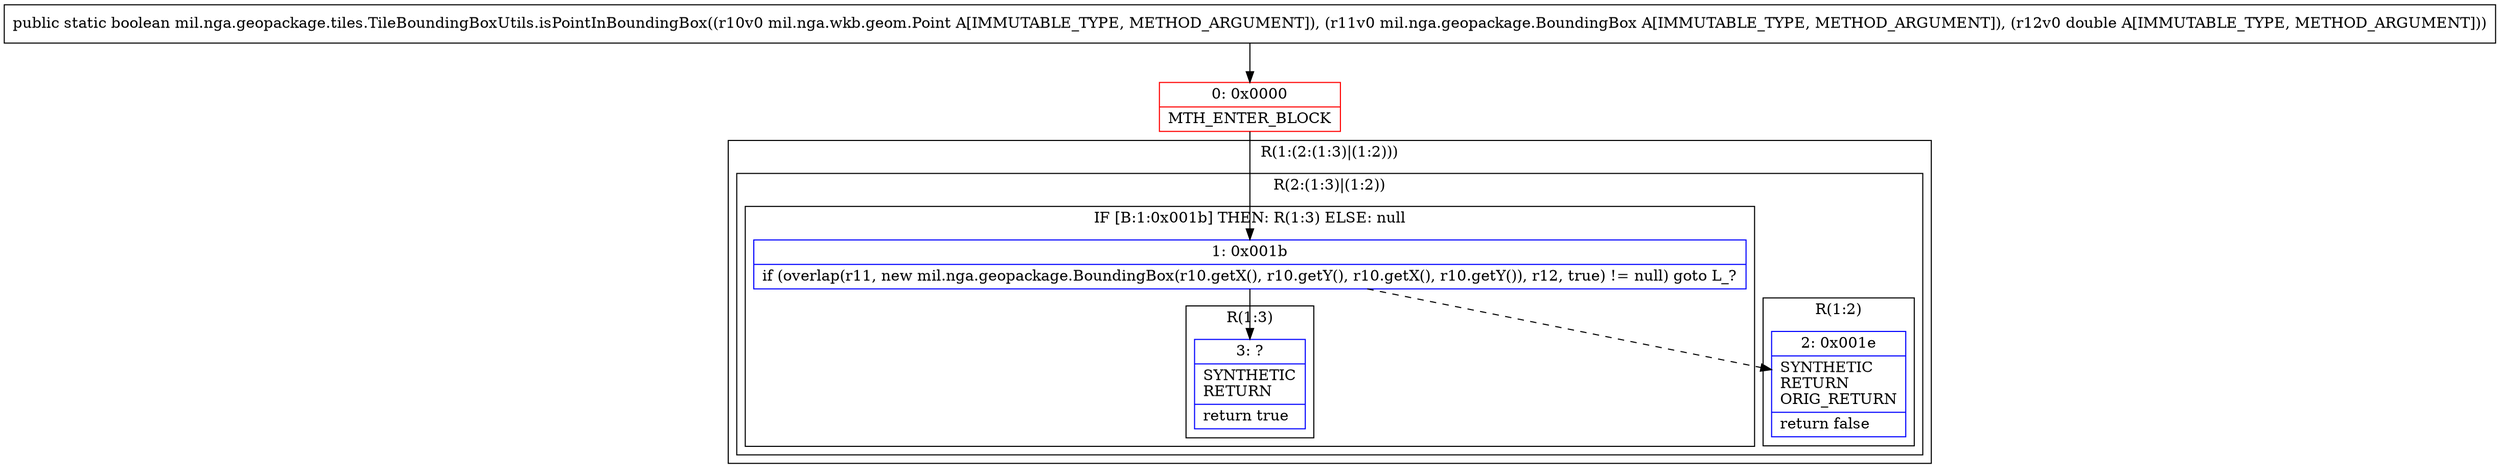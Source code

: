 digraph "CFG formil.nga.geopackage.tiles.TileBoundingBoxUtils.isPointInBoundingBox(Lmil\/nga\/wkb\/geom\/Point;Lmil\/nga\/geopackage\/BoundingBox;D)Z" {
subgraph cluster_Region_843249665 {
label = "R(1:(2:(1:3)|(1:2)))";
node [shape=record,color=blue];
subgraph cluster_Region_1872727338 {
label = "R(2:(1:3)|(1:2))";
node [shape=record,color=blue];
subgraph cluster_IfRegion_384494541 {
label = "IF [B:1:0x001b] THEN: R(1:3) ELSE: null";
node [shape=record,color=blue];
Node_1 [shape=record,label="{1\:\ 0x001b|if (overlap(r11, new mil.nga.geopackage.BoundingBox(r10.getX(), r10.getY(), r10.getX(), r10.getY()), r12, true) != null) goto L_?\l}"];
subgraph cluster_Region_906692581 {
label = "R(1:3)";
node [shape=record,color=blue];
Node_3 [shape=record,label="{3\:\ ?|SYNTHETIC\lRETURN\l|return true\l}"];
}
}
subgraph cluster_Region_321680341 {
label = "R(1:2)";
node [shape=record,color=blue];
Node_2 [shape=record,label="{2\:\ 0x001e|SYNTHETIC\lRETURN\lORIG_RETURN\l|return false\l}"];
}
}
}
Node_0 [shape=record,color=red,label="{0\:\ 0x0000|MTH_ENTER_BLOCK\l}"];
MethodNode[shape=record,label="{public static boolean mil.nga.geopackage.tiles.TileBoundingBoxUtils.isPointInBoundingBox((r10v0 mil.nga.wkb.geom.Point A[IMMUTABLE_TYPE, METHOD_ARGUMENT]), (r11v0 mil.nga.geopackage.BoundingBox A[IMMUTABLE_TYPE, METHOD_ARGUMENT]), (r12v0 double A[IMMUTABLE_TYPE, METHOD_ARGUMENT])) }"];
MethodNode -> Node_0;
Node_1 -> Node_2[style=dashed];
Node_1 -> Node_3;
Node_0 -> Node_1;
}

